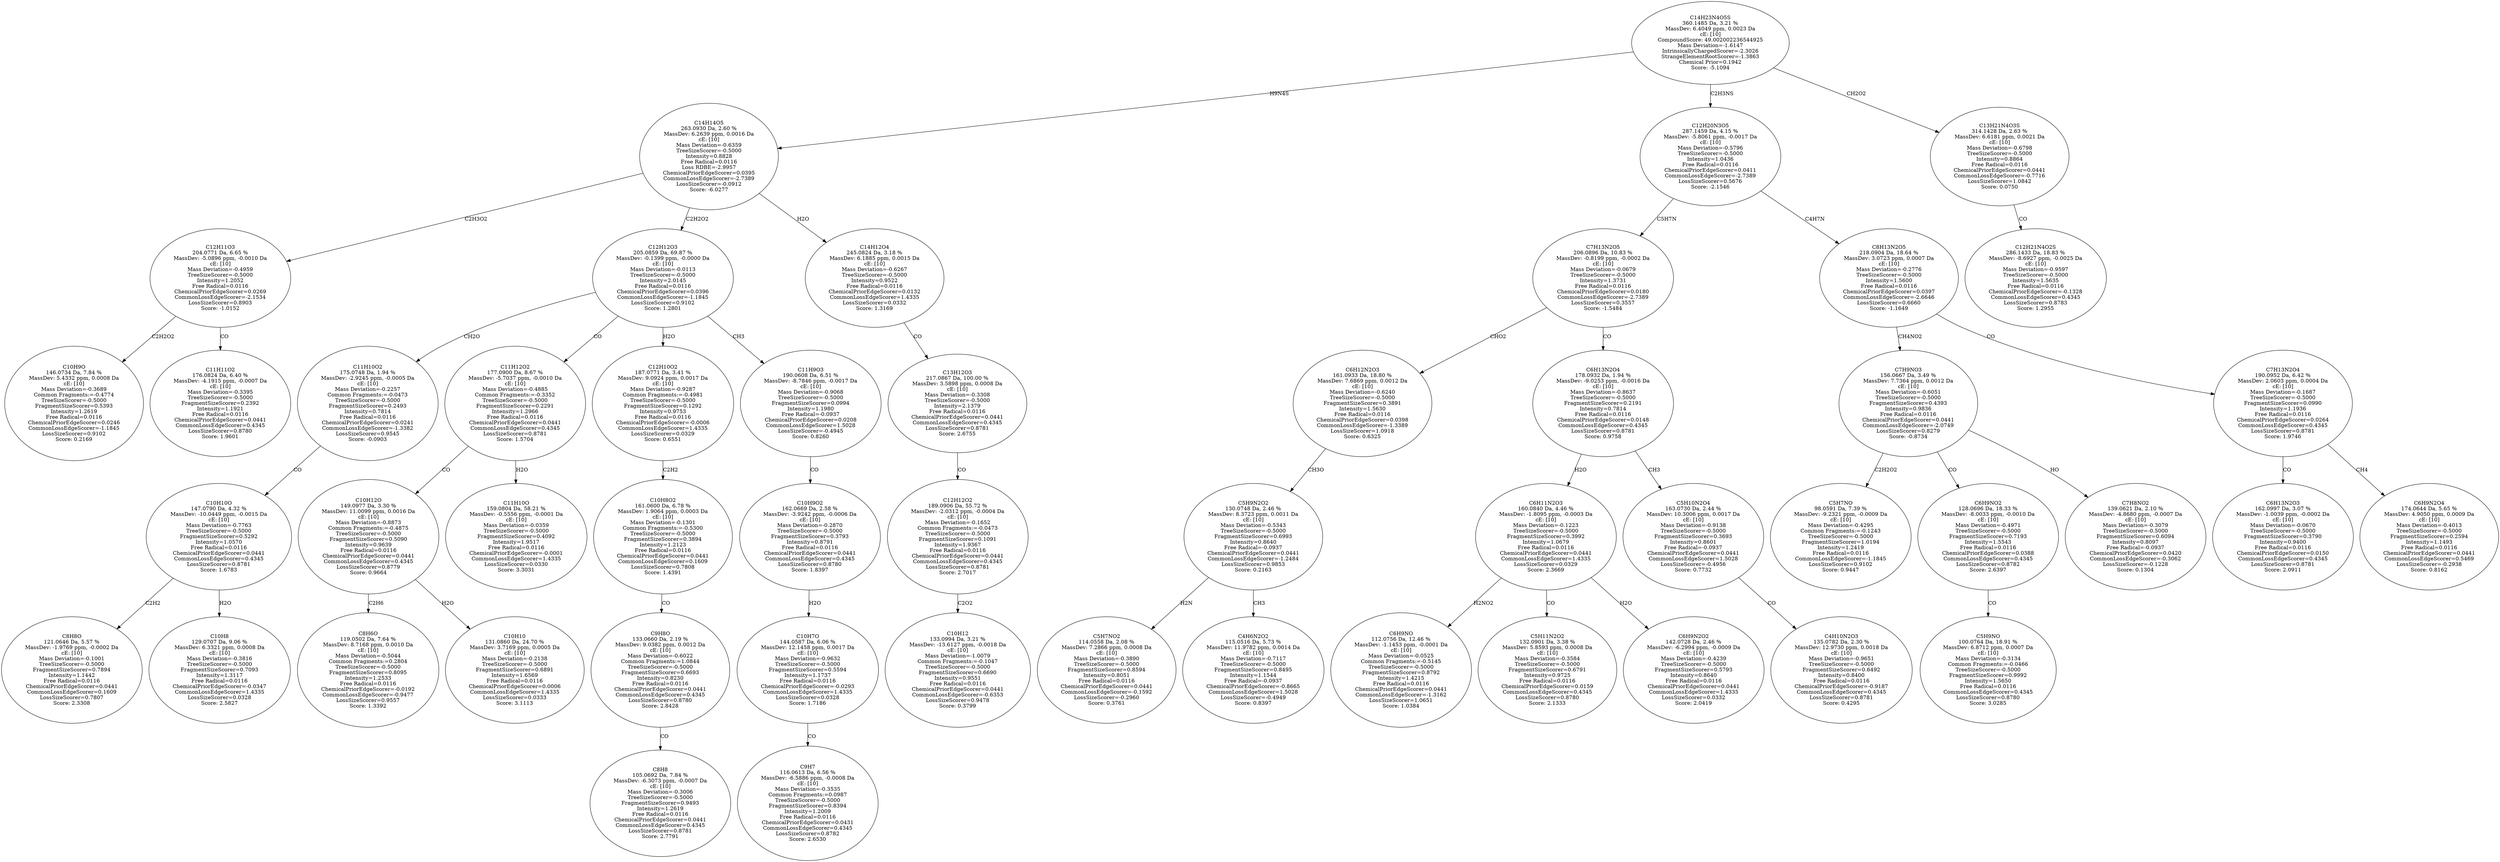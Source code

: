 strict digraph {
v1 [label="C10H9O\n146.0734 Da, 7.84 %\nMassDev: 5.4332 ppm, 0.0008 Da\ncE: [10]\nMass Deviation=-0.3689\nCommon Fragments:=-0.4774\nTreeSizeScorer=-0.5000\nFragmentSizeScorer=0.5393\nIntensity=1.2619\nFree Radical=0.0116\nChemicalPriorEdgeScorer=0.0246\nCommonLossEdgeScorer=-1.1845\nLossSizeScorer=0.9102\nScore: 0.2169"];
v2 [label="C11H11O2\n176.0824 Da, 6.40 %\nMassDev: -4.1915 ppm, -0.0007 Da\ncE: [10]\nMass Deviation=-0.3395\nTreeSizeScorer=-0.5000\nFragmentSizeScorer=0.2392\nIntensity=1.1921\nFree Radical=0.0116\nChemicalPriorEdgeScorer=0.0441\nCommonLossEdgeScorer=0.4345\nLossSizeScorer=0.8780\nScore: 1.9601"];
v3 [label="C12H11O3\n204.0771 Da, 6.65 %\nMassDev: -5.0896 ppm, -0.0010 Da\ncE: [10]\nMass Deviation=-0.4959\nTreeSizeScorer=-0.5000\nIntensity=1.2052\nFree Radical=0.0116\nChemicalPriorEdgeScorer=0.0269\nCommonLossEdgeScorer=-2.1534\nLossSizeScorer=0.8903\nScore: -1.0152"];
v4 [label="C8H8O\n121.0646 Da, 5.57 %\nMassDev: -1.9769 ppm, -0.0002 Da\ncE: [10]\nMass Deviation=-0.1001\nTreeSizeScorer=-0.5000\nFragmentSizeScorer=0.7894\nIntensity=1.1442\nFree Radical=0.0116\nChemicalPriorEdgeScorer=0.0441\nCommonLossEdgeScorer=0.1609\nLossSizeScorer=0.7807\nScore: 2.3308"];
v5 [label="C10H8\n129.0707 Da, 9.06 %\nMassDev: 6.3321 ppm, 0.0008 Da\ncE: [10]\nMass Deviation=-0.3816\nTreeSizeScorer=-0.5000\nFragmentSizeScorer=0.7093\nIntensity=1.3117\nFree Radical=0.0116\nChemicalPriorEdgeScorer=-0.0347\nCommonLossEdgeScorer=1.4335\nLossSizeScorer=0.0328\nScore: 2.5827"];
v6 [label="C10H10O\n147.0790 Da, 4.32 %\nMassDev: -10.0449 ppm, -0.0015 Da\ncE: [10]\nMass Deviation=-0.7763\nTreeSizeScorer=-0.5000\nFragmentSizeScorer=0.5292\nIntensity=1.0570\nFree Radical=0.0116\nChemicalPriorEdgeScorer=0.0441\nCommonLossEdgeScorer=0.4345\nLossSizeScorer=0.8781\nScore: 1.6783"];
v7 [label="C11H10O2\n175.0748 Da, 1.94 %\nMassDev: -2.9245 ppm, -0.0005 Da\ncE: [10]\nMass Deviation=-0.2257\nCommon Fragments:=-0.0473\nTreeSizeScorer=-0.5000\nFragmentSizeScorer=0.2493\nIntensity=0.7814\nFree Radical=0.0116\nChemicalPriorEdgeScorer=0.0241\nCommonLossEdgeScorer=-1.3382\nLossSizeScorer=0.9545\nScore: -0.0903"];
v8 [label="C8H6O\n119.0502 Da, 7.64 %\nMassDev: 8.7168 ppm, 0.0010 Da\ncE: [10]\nMass Deviation=-0.5044\nCommon Fragments:=0.2804\nTreeSizeScorer=-0.5000\nFragmentSizeScorer=0.8095\nIntensity=1.2533\nFree Radical=0.0116\nChemicalPriorEdgeScorer=-0.0192\nCommonLossEdgeScorer=-0.9477\nLossSizeScorer=0.9557\nScore: 1.3392"];
v9 [label="C10H10\n131.0860 Da, 24.70 %\nMassDev: 3.7169 ppm, 0.0005 Da\ncE: [10]\nMass Deviation=-0.2138\nTreeSizeScorer=-0.5000\nFragmentSizeScorer=0.6891\nIntensity=1.6569\nFree Radical=0.0116\nChemicalPriorEdgeScorer=0.0006\nCommonLossEdgeScorer=1.4335\nLossSizeScorer=0.0333\nScore: 3.1113"];
v10 [label="C10H12O\n149.0977 Da, 3.30 %\nMassDev: 11.0099 ppm, 0.0016 Da\ncE: [10]\nMass Deviation=-0.8873\nCommon Fragments:=-0.4875\nTreeSizeScorer=-0.5000\nFragmentSizeScorer=0.5090\nIntensity=0.9639\nFree Radical=0.0116\nChemicalPriorEdgeScorer=0.0441\nCommonLossEdgeScorer=0.4345\nLossSizeScorer=0.8779\nScore: 0.9664"];
v11 [label="C11H10O\n159.0804 Da, 58.21 %\nMassDev: -0.5556 ppm, -0.0001 Da\ncE: [10]\nMass Deviation=-0.0359\nTreeSizeScorer=-0.5000\nFragmentSizeScorer=0.4092\nIntensity=1.9517\nFree Radical=0.0116\nChemicalPriorEdgeScorer=-0.0001\nCommonLossEdgeScorer=1.4335\nLossSizeScorer=0.0330\nScore: 3.3031"];
v12 [label="C11H12O2\n177.0900 Da, 8.67 %\nMassDev: -5.7037 ppm, -0.0010 Da\ncE: [10]\nMass Deviation=-0.4885\nCommon Fragments:=-0.3352\nTreeSizeScorer=-0.5000\nFragmentSizeScorer=0.2291\nIntensity=1.2966\nFree Radical=0.0116\nChemicalPriorEdgeScorer=0.0441\nCommonLossEdgeScorer=0.4345\nLossSizeScorer=0.8781\nScore: 1.5704"];
v13 [label="C8H8\n105.0692 Da, 7.84 %\nMassDev: -6.3073 ppm, -0.0007 Da\ncE: [10]\nMass Deviation=-0.3006\nTreeSizeScorer=-0.5000\nFragmentSizeScorer=0.9493\nIntensity=1.2619\nFree Radical=0.0116\nChemicalPriorEdgeScorer=0.0441\nCommonLossEdgeScorer=0.4345\nLossSizeScorer=0.8781\nScore: 2.7791"];
v14 [label="C9H8O\n133.0660 Da, 2.19 %\nMassDev: 9.0382 ppm, 0.0012 Da\ncE: [10]\nMass Deviation=-0.6022\nCommon Fragments:=1.0844\nTreeSizeScorer=-0.5000\nFragmentSizeScorer=0.6693\nIntensity=0.8230\nFree Radical=0.0116\nChemicalPriorEdgeScorer=0.0441\nCommonLossEdgeScorer=0.4345\nLossSizeScorer=0.8780\nScore: 2.8428"];
v15 [label="C10H8O2\n161.0600 Da, 6.78 %\nMassDev: 1.9064 ppm, 0.0003 Da\ncE: [10]\nMass Deviation=-0.1301\nCommon Fragments:=-0.5300\nTreeSizeScorer=-0.5000\nFragmentSizeScorer=0.3894\nIntensity=1.2123\nFree Radical=0.0116\nChemicalPriorEdgeScorer=0.0441\nCommonLossEdgeScorer=0.1609\nLossSizeScorer=0.7808\nScore: 1.4391"];
v16 [label="C12H10O2\n187.0771 Da, 3.41 %\nMassDev: 9.0924 ppm, 0.0017 Da\ncE: [10]\nMass Deviation=-0.9287\nCommon Fragments:=-0.4981\nTreeSizeScorer=-0.5000\nFragmentSizeScorer=0.1292\nIntensity=0.9753\nFree Radical=0.0116\nChemicalPriorEdgeScorer=-0.0006\nCommonLossEdgeScorer=1.4335\nLossSizeScorer=0.0329\nScore: 0.6551"];
v17 [label="C9H7\n116.0613 Da, 6.56 %\nMassDev: -6.5886 ppm, -0.0008 Da\ncE: [10]\nMass Deviation=-0.3535\nCommon Fragments:=0.0987\nTreeSizeScorer=-0.5000\nFragmentSizeScorer=0.8394\nIntensity=1.2009\nFree Radical=0.0116\nChemicalPriorEdgeScorer=0.0431\nCommonLossEdgeScorer=0.4345\nLossSizeScorer=0.8782\nScore: 2.6530"];
v18 [label="C10H7O\n144.0587 Da, 6.06 %\nMassDev: 12.1458 ppm, 0.0017 Da\ncE: [10]\nMass Deviation=-0.9632\nTreeSizeScorer=-0.5000\nFragmentSizeScorer=0.5594\nIntensity=1.1737\nFree Radical=0.0116\nChemicalPriorEdgeScorer=-0.0293\nCommonLossEdgeScorer=1.4335\nLossSizeScorer=0.0328\nScore: 1.7186"];
v19 [label="C10H9O2\n162.0669 Da, 2.58 %\nMassDev: -3.9242 ppm, -0.0006 Da\ncE: [10]\nMass Deviation=-0.2870\nTreeSizeScorer=-0.5000\nFragmentSizeScorer=0.3793\nIntensity=0.8791\nFree Radical=0.0116\nChemicalPriorEdgeScorer=0.0441\nCommonLossEdgeScorer=0.4345\nLossSizeScorer=0.8780\nScore: 1.8397"];
v20 [label="C11H9O3\n190.0608 Da, 6.51 %\nMassDev: -8.7846 ppm, -0.0017 Da\ncE: [10]\nMass Deviation=-0.9068\nTreeSizeScorer=-0.5000\nFragmentSizeScorer=0.0994\nIntensity=1.1980\nFree Radical=-0.0937\nChemicalPriorEdgeScorer=0.0208\nCommonLossEdgeScorer=1.5028\nLossSizeScorer=-0.4945\nScore: 0.8260"];
v21 [label="C12H12O3\n205.0859 Da, 69.87 %\nMassDev: -0.1399 ppm, -0.0000 Da\ncE: [10]\nMass Deviation=-0.0113\nTreeSizeScorer=-0.5000\nIntensity=2.0145\nFree Radical=0.0116\nChemicalPriorEdgeScorer=0.0396\nCommonLossEdgeScorer=-1.1845\nLossSizeScorer=0.9102\nScore: 1.2801"];
v22 [label="C10H12\n133.0994 Da, 3.21 %\nMassDev: -13.6127 ppm, -0.0018 Da\ncE: [10]\nMass Deviation=-1.0079\nCommon Fragments:=-0.1047\nTreeSizeScorer=-0.5000\nFragmentSizeScorer=0.6690\nIntensity=0.9551\nFree Radical=0.0116\nChemicalPriorEdgeScorer=0.0441\nCommonLossEdgeScorer=-0.6353\nLossSizeScorer=0.9478\nScore: 0.3799"];
v23 [label="C12H12O2\n189.0906 Da, 55.72 %\nMassDev: -2.0312 ppm, -0.0004 Da\ncE: [10]\nMass Deviation=-0.1652\nCommon Fragments:=-0.0473\nTreeSizeScorer=-0.5000\nFragmentSizeScorer=0.1091\nIntensity=1.9367\nFree Radical=0.0116\nChemicalPriorEdgeScorer=0.0441\nCommonLossEdgeScorer=0.4345\nLossSizeScorer=0.8781\nScore: 2.7017"];
v24 [label="C13H12O3\n217.0867 Da, 100.00 %\nMassDev: 3.5898 ppm, 0.0008 Da\ncE: [10]\nMass Deviation=-0.3308\nTreeSizeScorer=-0.5000\nIntensity=2.1379\nFree Radical=0.0116\nChemicalPriorEdgeScorer=0.0441\nCommonLossEdgeScorer=0.4345\nLossSizeScorer=0.8781\nScore: 2.6755"];
v25 [label="C14H12O4\n245.0824 Da, 3.18 %\nMassDev: 6.1885 ppm, 0.0015 Da\ncE: [10]\nMass Deviation=-0.6267\nTreeSizeScorer=-0.5000\nIntensity=0.9522\nFree Radical=0.0116\nChemicalPriorEdgeScorer=0.0132\nCommonLossEdgeScorer=1.4335\nLossSizeScorer=0.0332\nScore: 1.3169"];
v26 [label="C14H14O5\n263.0930 Da, 2.60 %\nMassDev: 6.2639 ppm, 0.0016 Da\ncE: [10]\nMass Deviation=-0.6359\nTreeSizeScorer=-0.5000\nIntensity=0.8828\nFree Radical=0.0116\nLoss RDBE=-2.9957\nChemicalPriorEdgeScorer=0.0395\nCommonLossEdgeScorer=-2.7389\nLossSizeScorer=-0.0912\nScore: -6.0277"];
v27 [label="C5H7NO2\n114.0558 Da, 2.08 %\nMassDev: 7.2866 ppm, 0.0008 Da\ncE: [10]\nMass Deviation=-0.3890\nTreeSizeScorer=-0.5000\nFragmentSizeScorer=0.8594\nIntensity=0.8051\nFree Radical=0.0116\nChemicalPriorEdgeScorer=0.0441\nCommonLossEdgeScorer=-0.1592\nLossSizeScorer=-0.2960\nScore: 0.3761"];
v28 [label="C4H6N2O2\n115.0516 Da, 5.73 %\nMassDev: 11.9782 ppm, 0.0014 Da\ncE: [10]\nMass Deviation=-0.7117\nTreeSizeScorer=-0.5000\nFragmentSizeScorer=0.8495\nIntensity=1.1544\nFree Radical=-0.0937\nChemicalPriorEdgeScorer=-0.8665\nCommonLossEdgeScorer=1.5028\nLossSizeScorer=-0.4949\nScore: 0.8397"];
v29 [label="C5H9N2O2\n130.0748 Da, 2.46 %\nMassDev: 8.3723 ppm, 0.0011 Da\ncE: [10]\nMass Deviation=-0.5343\nTreeSizeScorer=-0.5000\nFragmentSizeScorer=0.6993\nIntensity=0.8640\nFree Radical=-0.0937\nChemicalPriorEdgeScorer=0.0441\nCommonLossEdgeScorer=-1.2484\nLossSizeScorer=0.9853\nScore: 0.2163"];
v30 [label="C6H12N2O3\n161.0933 Da, 18.80 %\nMassDev: 7.6869 ppm, 0.0012 Da\ncE: [10]\nMass Deviation=-0.6240\nTreeSizeScorer=-0.5000\nFragmentSizeScorer=0.3891\nIntensity=1.5630\nFree Radical=0.0116\nChemicalPriorEdgeScorer=0.0398\nCommonLossEdgeScorer=-1.3389\nLossSizeScorer=1.0918\nScore: 0.6325"];
v31 [label="C6H9NO\n112.0756 Da, 12.46 %\nMassDev: -1.1453 ppm, -0.0001 Da\ncE: [10]\nMass Deviation=-0.0525\nCommon Fragments:=-0.5145\nTreeSizeScorer=-0.5000\nFragmentSizeScorer=0.8792\nIntensity=1.4215\nFree Radical=0.0116\nChemicalPriorEdgeScorer=0.0441\nCommonLossEdgeScorer=-1.3162\nLossSizeScorer=1.0651\nScore: 1.0384"];
v32 [label="C5H11N2O2\n132.0901 Da, 3.38 %\nMassDev: 5.8593 ppm, 0.0008 Da\ncE: [10]\nMass Deviation=-0.3584\nTreeSizeScorer=-0.5000\nFragmentSizeScorer=0.6791\nIntensity=0.9725\nFree Radical=0.0116\nChemicalPriorEdgeScorer=0.0159\nCommonLossEdgeScorer=0.4345\nLossSizeScorer=0.8780\nScore: 2.1333"];
v33 [label="C6H9N2O2\n142.0728 Da, 2.46 %\nMassDev: -6.2994 ppm, -0.0009 Da\ncE: [10]\nMass Deviation=-0.4239\nTreeSizeScorer=-0.5000\nFragmentSizeScorer=0.5793\nIntensity=0.8640\nFree Radical=0.0116\nChemicalPriorEdgeScorer=0.0441\nCommonLossEdgeScorer=1.4335\nLossSizeScorer=0.0332\nScore: 2.0419"];
v34 [label="C6H11N2O3\n160.0840 Da, 4.46 %\nMassDev: -1.8095 ppm, -0.0003 Da\ncE: [10]\nMass Deviation=-0.1223\nTreeSizeScorer=-0.5000\nFragmentSizeScorer=0.3992\nIntensity=1.0679\nFree Radical=0.0116\nChemicalPriorEdgeScorer=0.0441\nCommonLossEdgeScorer=1.4335\nLossSizeScorer=0.0329\nScore: 2.3669"];
v35 [label="C4H10N2O3\n135.0782 Da, 2.30 %\nMassDev: 12.9730 ppm, 0.0018 Da\ncE: [10]\nMass Deviation=-0.9651\nTreeSizeScorer=-0.5000\nFragmentSizeScorer=0.6492\nIntensity=0.8400\nFree Radical=0.0116\nChemicalPriorEdgeScorer=-0.9187\nCommonLossEdgeScorer=0.4345\nLossSizeScorer=0.8781\nScore: 0.4295"];
v36 [label="C5H10N2O4\n163.0730 Da, 2.44 %\nMassDev: 10.3006 ppm, 0.0017 Da\ncE: [10]\nMass Deviation=-0.9138\nTreeSizeScorer=-0.5000\nFragmentSizeScorer=0.3693\nIntensity=0.8601\nFree Radical=-0.0937\nChemicalPriorEdgeScorer=0.0441\nCommonLossEdgeScorer=1.5028\nLossSizeScorer=-0.4956\nScore: 0.7732"];
v37 [label="C6H13N2O4\n178.0932 Da, 1.94 %\nMassDev: -9.0253 ppm, -0.0016 Da\ncE: [10]\nMass Deviation=-0.8637\nTreeSizeScorer=-0.5000\nFragmentSizeScorer=0.2191\nIntensity=0.7814\nFree Radical=0.0116\nChemicalPriorEdgeScorer=0.0148\nCommonLossEdgeScorer=0.4345\nLossSizeScorer=0.8781\nScore: 0.9758"];
v38 [label="C7H13N2O5\n206.0896 Da, 10.83 %\nMassDev: -0.8199 ppm, -0.0002 Da\ncE: [10]\nMass Deviation=-0.0679\nTreeSizeScorer=-0.5000\nIntensity=1.3731\nFree Radical=0.0116\nChemicalPriorEdgeScorer=0.0180\nCommonLossEdgeScorer=-2.7389\nLossSizeScorer=0.3557\nScore: -1.5484"];
v39 [label="C5H7NO\n98.0591 Da, 7.39 %\nMassDev: -9.2321 ppm, -0.0009 Da\ncE: [10]\nMass Deviation=-0.4295\nCommon Fragments:=-0.1243\nTreeSizeScorer=-0.5000\nFragmentSizeScorer=1.0194\nIntensity=1.2419\nFree Radical=0.0116\nCommonLossEdgeScorer=-1.1845\nLossSizeScorer=0.9102\nScore: 0.9447"];
v40 [label="C5H9NO\n100.0764 Da, 18.91 %\nMassDev: 6.8712 ppm, 0.0007 Da\ncE: [10]\nMass Deviation=-0.3134\nCommon Fragments:=-0.0466\nTreeSizeScorer=-0.5000\nFragmentSizeScorer=0.9992\nIntensity=1.5650\nFree Radical=0.0116\nCommonLossEdgeScorer=0.4345\nLossSizeScorer=0.8780\nScore: 3.0285"];
v41 [label="C6H9NO2\n128.0696 Da, 18.33 %\nMassDev: -8.0033 ppm, -0.0010 Da\ncE: [10]\nMass Deviation=-0.4971\nTreeSizeScorer=-0.5000\nFragmentSizeScorer=0.7193\nIntensity=1.5543\nFree Radical=0.0116\nChemicalPriorEdgeScorer=0.0388\nCommonLossEdgeScorer=0.4345\nLossSizeScorer=0.8782\nScore: 2.6397"];
v42 [label="C7H8NO2\n139.0621 Da, 2.10 %\nMassDev: -4.8680 ppm, -0.0007 Da\ncE: [10]\nMass Deviation=-0.3079\nTreeSizeScorer=-0.5000\nFragmentSizeScorer=0.6094\nIntensity=0.8097\nFree Radical=-0.0937\nChemicalPriorEdgeScorer=0.0420\nCommonLossEdgeScorer=-0.3062\nLossSizeScorer=-0.1228\nScore: 0.1304"];
v43 [label="C7H9NO3\n156.0667 Da, 3.49 %\nMassDev: 7.7364 ppm, 0.0012 Da\ncE: [10]\nMass Deviation=-0.6051\nTreeSizeScorer=-0.5000\nFragmentSizeScorer=0.4393\nIntensity=0.9836\nFree Radical=0.0116\nChemicalPriorEdgeScorer=0.0441\nCommonLossEdgeScorer=-2.0749\nLossSizeScorer=0.8279\nScore: -0.8734"];
v44 [label="C6H13N2O3\n162.0997 Da, 3.07 %\nMassDev: -1.0039 ppm, -0.0002 Da\ncE: [10]\nMass Deviation=-0.0670\nTreeSizeScorer=-0.5000\nFragmentSizeScorer=0.3790\nIntensity=0.9400\nFree Radical=0.0116\nChemicalPriorEdgeScorer=0.0150\nCommonLossEdgeScorer=0.4345\nLossSizeScorer=0.8781\nScore: 2.0911"];
v45 [label="C6H9N2O4\n174.0644 Da, 5.65 %\nMassDev: 4.9050 ppm, 0.0009 Da\ncE: [10]\nMass Deviation=-0.4013\nTreeSizeScorer=-0.5000\nFragmentSizeScorer=0.2594\nIntensity=1.1493\nFree Radical=0.0116\nChemicalPriorEdgeScorer=0.0441\nCommonLossEdgeScorer=0.5469\nLossSizeScorer=-0.2938\nScore: 0.8162"];
v46 [label="C7H13N2O4\n190.0952 Da, 6.42 %\nMassDev: 2.0603 ppm, 0.0004 Da\ncE: [10]\nMass Deviation=-0.1687\nTreeSizeScorer=-0.5000\nFragmentSizeScorer=0.0990\nIntensity=1.1936\nFree Radical=0.0116\nChemicalPriorEdgeScorer=0.0264\nCommonLossEdgeScorer=0.4345\nLossSizeScorer=0.8781\nScore: 1.9746"];
v47 [label="C8H13N2O5\n218.0904 Da, 18.64 %\nMassDev: 3.0723 ppm, 0.0007 Da\ncE: [10]\nMass Deviation=-0.2776\nTreeSizeScorer=-0.5000\nIntensity=1.5600\nFree Radical=0.0116\nChemicalPriorEdgeScorer=0.0397\nCommonLossEdgeScorer=-2.6646\nLossSizeScorer=0.6660\nScore: -1.1649"];
v48 [label="C12H20N3O5\n287.1459 Da, 4.15 %\nMassDev: -5.8061 ppm, -0.0017 Da\ncE: [10]\nMass Deviation=-0.5796\nTreeSizeScorer=-0.5000\nIntensity=1.0436\nFree Radical=0.0116\nChemicalPriorEdgeScorer=0.0411\nCommonLossEdgeScorer=-2.7389\nLossSizeScorer=0.5676\nScore: -2.1546"];
v49 [label="C12H21N4O2S\n286.1433 Da, 18.83 %\nMassDev: -8.6927 ppm, -0.0025 Da\ncE: [10]\nMass Deviation=-0.9597\nTreeSizeScorer=-0.5000\nIntensity=1.5635\nFree Radical=0.0116\nChemicalPriorEdgeScorer=-0.1328\nCommonLossEdgeScorer=0.4345\nLossSizeScorer=0.8783\nScore: 1.2955"];
v50 [label="C13H21N4O3S\n314.1428 Da, 2.63 %\nMassDev: 6.6181 ppm, 0.0021 Da\ncE: [10]\nMass Deviation=-0.6798\nTreeSizeScorer=-0.5000\nIntensity=0.8864\nFree Radical=0.0116\nChemicalPriorEdgeScorer=0.0441\nCommonLossEdgeScorer=-0.7716\nLossSizeScorer=1.0842\nScore: 0.0750"];
v51 [label="C14H23N4O5S\n360.1485 Da, 3.21 %\nMassDev: 6.4049 ppm, 0.0023 Da\ncE: [10]\nCompoundScore: 49.002002236544925\nMass Deviation=-1.6147\nIntrinsicallyChargedScorer=-2.3026\nStrangeElementRootScorer=-1.3863\nChemical Prior=0.1942\nScore: -5.1094"];
v3 -> v1 [label="C2H2O2"];
v3 -> v2 [label="CO"];
v26 -> v3 [label="C2H3O2"];
v6 -> v4 [label="C2H2"];
v6 -> v5 [label="H2O"];
v7 -> v6 [label="CO"];
v21 -> v7 [label="CH2O"];
v10 -> v8 [label="C2H6"];
v10 -> v9 [label="H2O"];
v12 -> v10 [label="CO"];
v12 -> v11 [label="H2O"];
v21 -> v12 [label="CO"];
v14 -> v13 [label="CO"];
v15 -> v14 [label="CO"];
v16 -> v15 [label="C2H2"];
v21 -> v16 [label="H2O"];
v18 -> v17 [label="CO"];
v19 -> v18 [label="H2O"];
v20 -> v19 [label="CO"];
v21 -> v20 [label="CH3"];
v26 -> v21 [label="C2H2O2"];
v23 -> v22 [label="C2O2"];
v24 -> v23 [label="CO"];
v25 -> v24 [label="CO"];
v26 -> v25 [label="H2O"];
v51 -> v26 [label="H9N4S"];
v29 -> v27 [label="H2N"];
v29 -> v28 [label="CH3"];
v30 -> v29 [label="CH3O"];
v38 -> v30 [label="CHO2"];
v34 -> v31 [label="H2NO2"];
v34 -> v32 [label="CO"];
v34 -> v33 [label="H2O"];
v37 -> v34 [label="H2O"];
v36 -> v35 [label="CO"];
v37 -> v36 [label="CH3"];
v38 -> v37 [label="CO"];
v48 -> v38 [label="C5H7N"];
v43 -> v39 [label="C2H2O2"];
v41 -> v40 [label="CO"];
v43 -> v41 [label="CO"];
v43 -> v42 [label="HO"];
v47 -> v43 [label="CH4NO2"];
v46 -> v44 [label="CO"];
v46 -> v45 [label="CH4"];
v47 -> v46 [label="CO"];
v48 -> v47 [label="C4H7N"];
v51 -> v48 [label="C2H3NS"];
v50 -> v49 [label="CO"];
v51 -> v50 [label="CH2O2"];
}